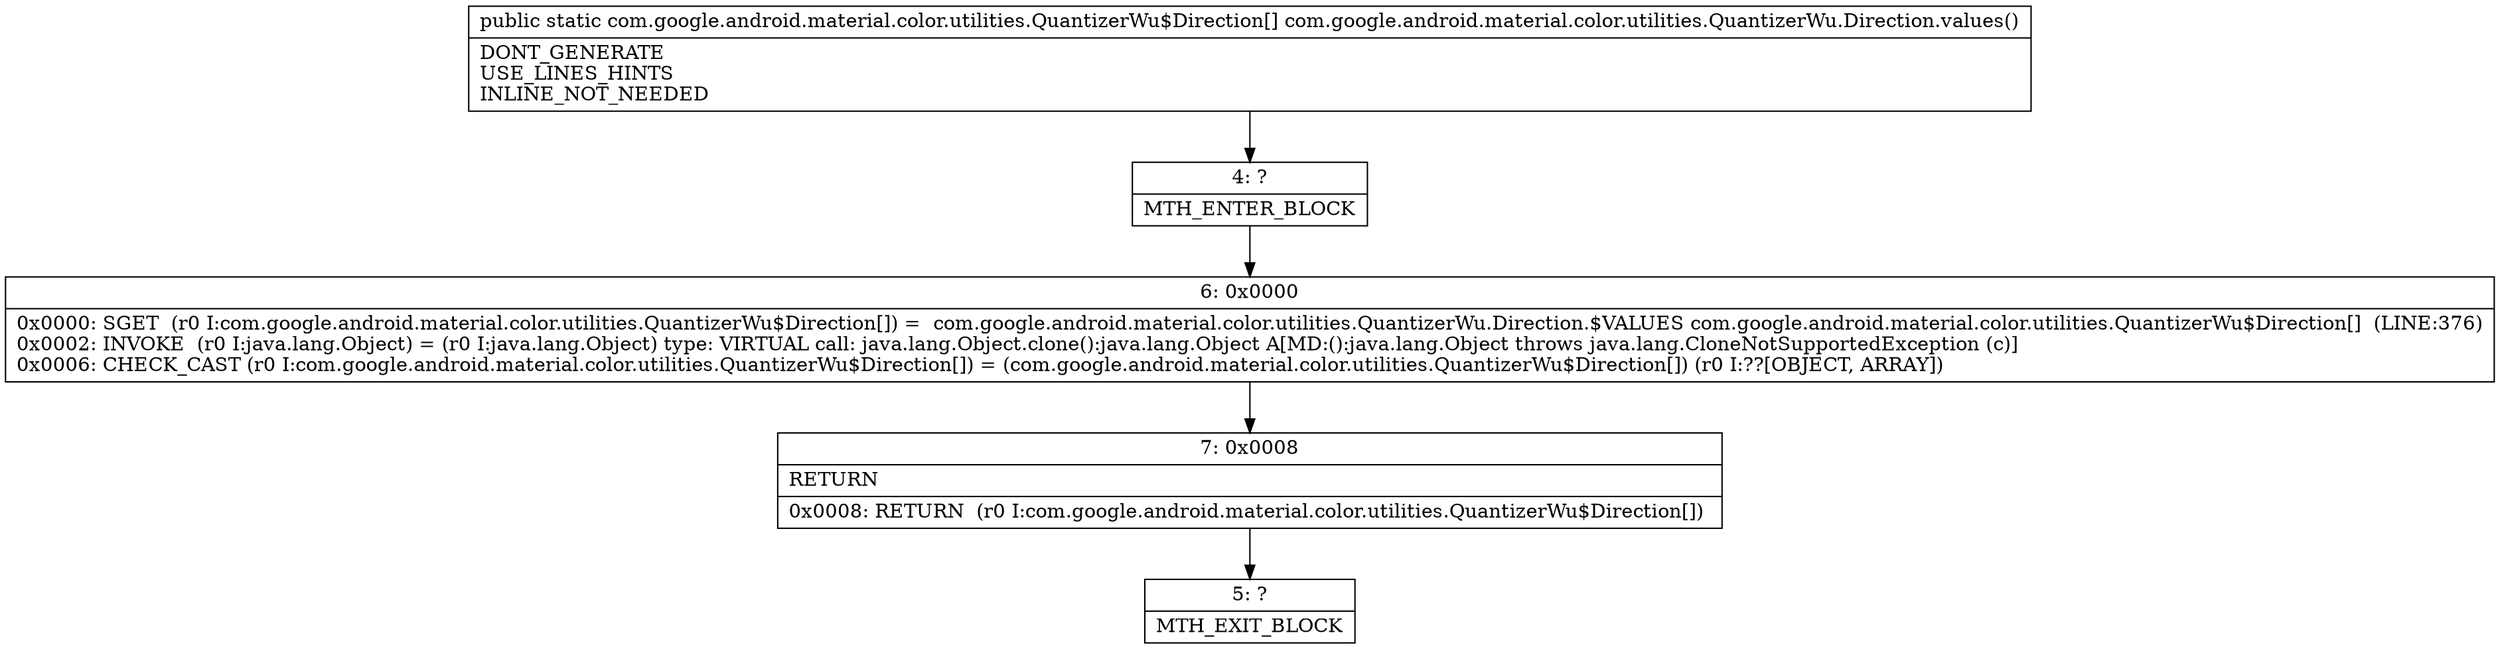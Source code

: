 digraph "CFG forcom.google.android.material.color.utilities.QuantizerWu.Direction.values()[Lcom\/google\/android\/material\/color\/utilities\/QuantizerWu$Direction;" {
Node_4 [shape=record,label="{4\:\ ?|MTH_ENTER_BLOCK\l}"];
Node_6 [shape=record,label="{6\:\ 0x0000|0x0000: SGET  (r0 I:com.google.android.material.color.utilities.QuantizerWu$Direction[]) =  com.google.android.material.color.utilities.QuantizerWu.Direction.$VALUES com.google.android.material.color.utilities.QuantizerWu$Direction[]  (LINE:376)\l0x0002: INVOKE  (r0 I:java.lang.Object) = (r0 I:java.lang.Object) type: VIRTUAL call: java.lang.Object.clone():java.lang.Object A[MD:():java.lang.Object throws java.lang.CloneNotSupportedException (c)]\l0x0006: CHECK_CAST (r0 I:com.google.android.material.color.utilities.QuantizerWu$Direction[]) = (com.google.android.material.color.utilities.QuantizerWu$Direction[]) (r0 I:??[OBJECT, ARRAY]) \l}"];
Node_7 [shape=record,label="{7\:\ 0x0008|RETURN\l|0x0008: RETURN  (r0 I:com.google.android.material.color.utilities.QuantizerWu$Direction[]) \l}"];
Node_5 [shape=record,label="{5\:\ ?|MTH_EXIT_BLOCK\l}"];
MethodNode[shape=record,label="{public static com.google.android.material.color.utilities.QuantizerWu$Direction[] com.google.android.material.color.utilities.QuantizerWu.Direction.values()  | DONT_GENERATE\lUSE_LINES_HINTS\lINLINE_NOT_NEEDED\l}"];
MethodNode -> Node_4;Node_4 -> Node_6;
Node_6 -> Node_7;
Node_7 -> Node_5;
}

